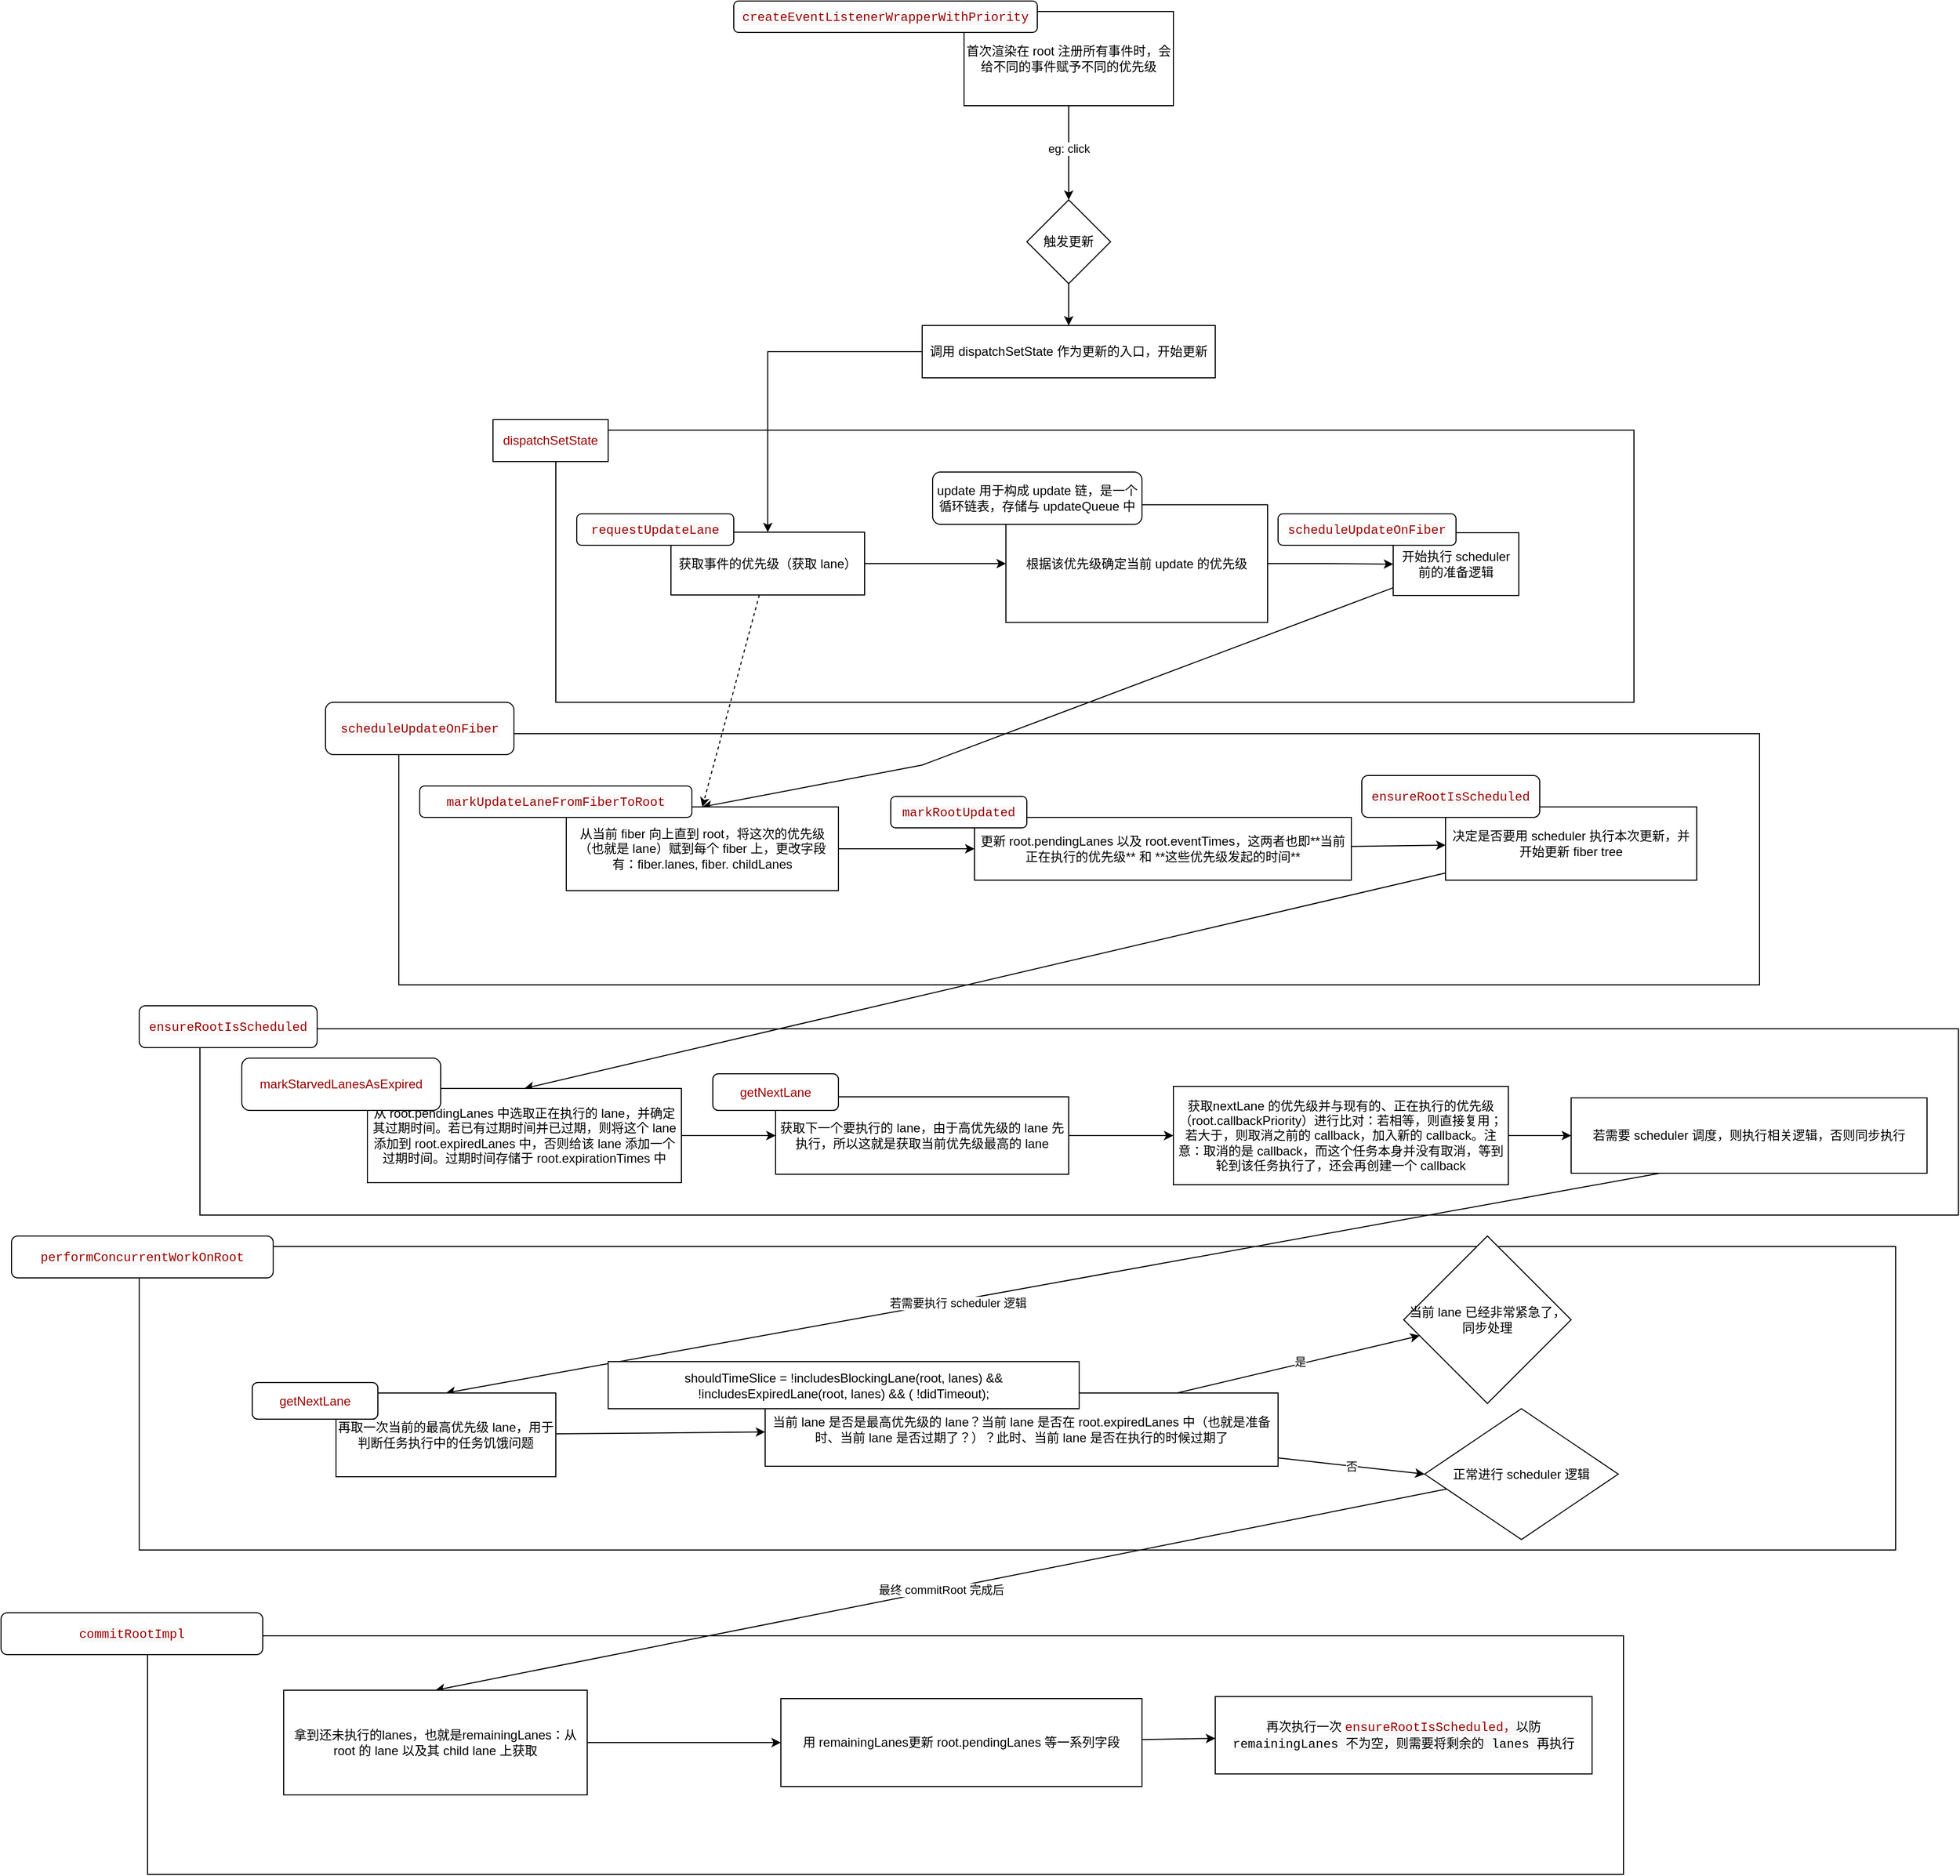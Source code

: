 <mxfile version="20.4.2" type="github">
  <diagram id="Xz5dcwEycWzlKQeUu8vr" name="第 1 页">
    <mxGraphModel dx="2253" dy="826" grid="1" gridSize="10" guides="1" tooltips="1" connect="1" arrows="1" fold="1" page="1" pageScale="1" pageWidth="827" pageHeight="1169" math="0" shadow="0">
      <root>
        <mxCell id="0" />
        <mxCell id="1" parent="0" />
        <mxCell id="jcw5m3FHX2k2lTRZ_1a_-76" value="" style="rounded=0;whiteSpace=wrap;html=1;fontColor=#000000;" parent="1" vertex="1">
          <mxGeometry x="-490" y="1602" width="1410" height="228" as="geometry" />
        </mxCell>
        <mxCell id="jcw5m3FHX2k2lTRZ_1a_-75" value="" style="rounded=0;whiteSpace=wrap;html=1;fontColor=#000000;" parent="1" vertex="1">
          <mxGeometry x="-498" y="1230" width="1678" height="290" as="geometry" />
        </mxCell>
        <mxCell id="jcw5m3FHX2k2lTRZ_1a_-72" value="" style="rounded=0;whiteSpace=wrap;html=1;fontColor=#000000;" parent="1" vertex="1">
          <mxGeometry x="-440" y="1022" width="1680" height="178" as="geometry" />
        </mxCell>
        <mxCell id="jcw5m3FHX2k2lTRZ_1a_-35" value="" style="rounded=0;whiteSpace=wrap;html=1;fontColor=#000000;" parent="1" vertex="1">
          <mxGeometry x="-250" y="740" width="1300" height="240" as="geometry" />
        </mxCell>
        <mxCell id="jcw5m3FHX2k2lTRZ_1a_-26" value="" style="rounded=0;whiteSpace=wrap;html=1;" parent="1" vertex="1">
          <mxGeometry x="-100" y="450" width="1030" height="260" as="geometry" />
        </mxCell>
        <mxCell id="jcw5m3FHX2k2lTRZ_1a_-5" style="edgeStyle=orthogonalEdgeStyle;rounded=0;orthogonalLoop=1;jettySize=auto;html=1;entryX=0.5;entryY=0;entryDx=0;entryDy=0;" parent="1" source="jcw5m3FHX2k2lTRZ_1a_-2" target="jcw5m3FHX2k2lTRZ_1a_-4" edge="1">
          <mxGeometry relative="1" as="geometry" />
        </mxCell>
        <mxCell id="jcw5m3FHX2k2lTRZ_1a_-6" value="eg: click" style="edgeLabel;html=1;align=center;verticalAlign=middle;resizable=0;points=[];" parent="jcw5m3FHX2k2lTRZ_1a_-5" vertex="1" connectable="0">
          <mxGeometry x="-0.089" relative="1" as="geometry">
            <mxPoint as="offset" />
          </mxGeometry>
        </mxCell>
        <mxCell id="jcw5m3FHX2k2lTRZ_1a_-2" value="首次渲染在 root 注册所有事件时，会给不同的事件赋予不同的优先级" style="rounded=0;whiteSpace=wrap;html=1;" parent="1" vertex="1">
          <mxGeometry x="290" y="50" width="200" height="90" as="geometry" />
        </mxCell>
        <mxCell id="jcw5m3FHX2k2lTRZ_1a_-3" value="&lt;span style=&quot;color: rgb(153, 0, 0); font-family: Menlo, Monaco, Consolas, &amp;quot;Courier New&amp;quot;, monospace; text-align: start; background-color: rgb(248, 248, 248);&quot;&gt;createEventListenerWrapperWithPriority&lt;/span&gt;" style="rounded=1;whiteSpace=wrap;html=1;" parent="1" vertex="1">
          <mxGeometry x="70" y="40" width="290" height="30" as="geometry" />
        </mxCell>
        <mxCell id="jcw5m3FHX2k2lTRZ_1a_-10" style="edgeStyle=orthogonalEdgeStyle;rounded=0;orthogonalLoop=1;jettySize=auto;html=1;entryX=0.5;entryY=0;entryDx=0;entryDy=0;" parent="1" source="jcw5m3FHX2k2lTRZ_1a_-4" target="jcw5m3FHX2k2lTRZ_1a_-9" edge="1">
          <mxGeometry relative="1" as="geometry" />
        </mxCell>
        <mxCell id="jcw5m3FHX2k2lTRZ_1a_-4" value="触发更新" style="rhombus;whiteSpace=wrap;html=1;" parent="1" vertex="1">
          <mxGeometry x="350" y="230" width="80" height="80" as="geometry" />
        </mxCell>
        <mxCell id="jcw5m3FHX2k2lTRZ_1a_-12" style="edgeStyle=orthogonalEdgeStyle;rounded=0;orthogonalLoop=1;jettySize=auto;html=1;" parent="1" source="jcw5m3FHX2k2lTRZ_1a_-9" target="jcw5m3FHX2k2lTRZ_1a_-11" edge="1">
          <mxGeometry relative="1" as="geometry" />
        </mxCell>
        <mxCell id="jcw5m3FHX2k2lTRZ_1a_-9" value="调用 dispatchSetState 作为更新的入口，开始更新" style="rounded=0;whiteSpace=wrap;html=1;" parent="1" vertex="1">
          <mxGeometry x="250" y="350" width="280" height="50" as="geometry" />
        </mxCell>
        <mxCell id="jcw5m3FHX2k2lTRZ_1a_-15" style="edgeStyle=orthogonalEdgeStyle;rounded=0;orthogonalLoop=1;jettySize=auto;html=1;" parent="1" source="jcw5m3FHX2k2lTRZ_1a_-11" target="jcw5m3FHX2k2lTRZ_1a_-16" edge="1">
          <mxGeometry relative="1" as="geometry">
            <mxPoint x="370" y="480" as="targetPoint" />
          </mxGeometry>
        </mxCell>
        <mxCell id="jcw5m3FHX2k2lTRZ_1a_-25" style="edgeStyle=none;rounded=0;orthogonalLoop=1;jettySize=auto;html=1;entryX=0.5;entryY=0;entryDx=0;entryDy=0;dashed=1;" parent="1" source="jcw5m3FHX2k2lTRZ_1a_-11" target="jcw5m3FHX2k2lTRZ_1a_-23" edge="1">
          <mxGeometry relative="1" as="geometry" />
        </mxCell>
        <mxCell id="jcw5m3FHX2k2lTRZ_1a_-11" value="获取事件的优先级（获取 lane）" style="rounded=0;whiteSpace=wrap;html=1;" parent="1" vertex="1">
          <mxGeometry x="10" y="547.5" width="185" height="60" as="geometry" />
        </mxCell>
        <mxCell id="jcw5m3FHX2k2lTRZ_1a_-13" value="&lt;span style=&quot;color: rgb(153, 0, 0); font-family: Menlo, Monaco, Consolas, &amp;quot;Courier New&amp;quot;, monospace; text-align: start; background-color: rgb(248, 248, 248);&quot;&gt;requestUpdateLane&lt;/span&gt;" style="rounded=1;whiteSpace=wrap;html=1;" parent="1" vertex="1">
          <mxGeometry x="-80" y="530" width="150" height="30" as="geometry" />
        </mxCell>
        <mxCell id="jcw5m3FHX2k2lTRZ_1a_-21" style="edgeStyle=orthogonalEdgeStyle;rounded=0;orthogonalLoop=1;jettySize=auto;html=1;entryX=0;entryY=0.5;entryDx=0;entryDy=0;" parent="1" source="jcw5m3FHX2k2lTRZ_1a_-16" target="jcw5m3FHX2k2lTRZ_1a_-19" edge="1">
          <mxGeometry relative="1" as="geometry" />
        </mxCell>
        <mxCell id="jcw5m3FHX2k2lTRZ_1a_-16" value="根据该优先级确定当前 update 的优先级" style="rounded=0;whiteSpace=wrap;html=1;" parent="1" vertex="1">
          <mxGeometry x="330" y="521.25" width="250" height="112.5" as="geometry" />
        </mxCell>
        <mxCell id="jcw5m3FHX2k2lTRZ_1a_-18" value="update 用于构成 update 链，是一个循环链表，存储与 updateQueue 中" style="rounded=1;whiteSpace=wrap;html=1;" parent="1" vertex="1">
          <mxGeometry x="260" y="490" width="200" height="50" as="geometry" />
        </mxCell>
        <mxCell id="jcw5m3FHX2k2lTRZ_1a_-22" style="rounded=0;orthogonalLoop=1;jettySize=auto;html=1;entryX=0.5;entryY=0;entryDx=0;entryDy=0;" parent="1" source="jcw5m3FHX2k2lTRZ_1a_-19" target="jcw5m3FHX2k2lTRZ_1a_-23" edge="1">
          <mxGeometry relative="1" as="geometry">
            <mxPoint x="100" y="810" as="targetPoint" />
            <Array as="points">
              <mxPoint x="250" y="770" />
            </Array>
          </mxGeometry>
        </mxCell>
        <mxCell id="jcw5m3FHX2k2lTRZ_1a_-19" value="开始执行 scheduler 前的准备逻辑" style="rounded=0;whiteSpace=wrap;html=1;" parent="1" vertex="1">
          <mxGeometry x="700" y="548" width="120" height="60" as="geometry" />
        </mxCell>
        <mxCell id="jcw5m3FHX2k2lTRZ_1a_-20" value="&lt;span style=&quot;color: rgb(153, 0, 0); font-family: Menlo, Monaco, Consolas, &amp;quot;Courier New&amp;quot;, monospace; text-align: start; background-color: rgb(248, 248, 248);&quot;&gt;scheduleUpdateOnFiber&lt;/span&gt;" style="rounded=1;whiteSpace=wrap;html=1;" parent="1" vertex="1">
          <mxGeometry x="590" y="530" width="170" height="30" as="geometry" />
        </mxCell>
        <mxCell id="jcw5m3FHX2k2lTRZ_1a_-29" style="edgeStyle=none;rounded=0;orthogonalLoop=1;jettySize=auto;html=1;entryX=0;entryY=0.5;entryDx=0;entryDy=0;fontColor=#990000;" parent="1" source="jcw5m3FHX2k2lTRZ_1a_-23" target="jcw5m3FHX2k2lTRZ_1a_-28" edge="1">
          <mxGeometry relative="1" as="geometry" />
        </mxCell>
        <mxCell id="jcw5m3FHX2k2lTRZ_1a_-23" value="从当前 fiber 向上直到 root，将这次的优先级（也就是 lane）赋到每个 fiber 上，更改字段有：fiber.lanes, fiber. childLanes" style="rounded=0;whiteSpace=wrap;html=1;" parent="1" vertex="1">
          <mxGeometry x="-90" y="810" width="260" height="80" as="geometry" />
        </mxCell>
        <mxCell id="jcw5m3FHX2k2lTRZ_1a_-24" value="&lt;span style=&quot;color: rgb(153, 0, 0); font-family: Menlo, Monaco, Consolas, &amp;quot;Courier New&amp;quot;, monospace; text-align: start; background-color: rgb(248, 248, 248);&quot;&gt;markUpdateLaneFromFiberToRoot&lt;/span&gt;" style="rounded=1;whiteSpace=wrap;html=1;" parent="1" vertex="1">
          <mxGeometry x="-230" y="790" width="260" height="30" as="geometry" />
        </mxCell>
        <mxCell id="jcw5m3FHX2k2lTRZ_1a_-27" value="&lt;font color=&quot;#990000&quot;&gt;dispatchSetState&lt;/font&gt;" style="rounded=0;whiteSpace=wrap;html=1;" parent="1" vertex="1">
          <mxGeometry x="-160" y="440" width="110" height="40" as="geometry" />
        </mxCell>
        <mxCell id="jcw5m3FHX2k2lTRZ_1a_-32" style="edgeStyle=none;rounded=0;orthogonalLoop=1;jettySize=auto;html=1;fontColor=#000000;" parent="1" source="jcw5m3FHX2k2lTRZ_1a_-28" target="jcw5m3FHX2k2lTRZ_1a_-33" edge="1">
          <mxGeometry relative="1" as="geometry">
            <mxPoint x="740" y="850" as="targetPoint" />
          </mxGeometry>
        </mxCell>
        <mxCell id="jcw5m3FHX2k2lTRZ_1a_-28" value="&lt;font color=&quot;#000000&quot;&gt;更新 root.pendingLanes 以及 root.eventTimes，这两者也即**当前正在执行的优先级** 和 **这些优先级发起的时间**&lt;/font&gt;" style="rounded=0;whiteSpace=wrap;html=1;fontColor=#990000;" parent="1" vertex="1">
          <mxGeometry x="300" y="820" width="360" height="60" as="geometry" />
        </mxCell>
        <mxCell id="jcw5m3FHX2k2lTRZ_1a_-31" value="&lt;span style=&quot;color: rgb(153, 0, 0); font-family: Menlo, Monaco, Consolas, &amp;quot;Courier New&amp;quot;, monospace; text-align: start; background-color: rgb(248, 248, 248);&quot;&gt;markRootUpdated&lt;/span&gt;" style="rounded=1;whiteSpace=wrap;html=1;fontColor=#000000;" parent="1" vertex="1">
          <mxGeometry x="220" y="800" width="130" height="30" as="geometry" />
        </mxCell>
        <mxCell id="jcw5m3FHX2k2lTRZ_1a_-39" style="edgeStyle=none;rounded=0;orthogonalLoop=1;jettySize=auto;html=1;entryX=0.5;entryY=0;entryDx=0;entryDy=0;fontColor=#990000;" parent="1" source="jcw5m3FHX2k2lTRZ_1a_-33" target="jcw5m3FHX2k2lTRZ_1a_-37" edge="1">
          <mxGeometry relative="1" as="geometry" />
        </mxCell>
        <mxCell id="jcw5m3FHX2k2lTRZ_1a_-33" value="决定是否要用 scheduler 执行本次更新，并开始更新 fiber tree" style="rounded=0;whiteSpace=wrap;html=1;fontColor=#000000;" parent="1" vertex="1">
          <mxGeometry x="750" y="810" width="240" height="70" as="geometry" />
        </mxCell>
        <mxCell id="jcw5m3FHX2k2lTRZ_1a_-34" value="&lt;span style=&quot;color: rgb(153, 0, 0); font-family: Menlo, Monaco, Consolas, &amp;quot;Courier New&amp;quot;, monospace; text-align: start; background-color: rgb(248, 248, 248);&quot;&gt;ensureRootIsScheduled&lt;/span&gt;" style="rounded=1;whiteSpace=wrap;html=1;fontColor=#000000;" parent="1" vertex="1">
          <mxGeometry x="670" y="780" width="170" height="40" as="geometry" />
        </mxCell>
        <mxCell id="jcw5m3FHX2k2lTRZ_1a_-36" value="&lt;span style=&quot;color: rgb(153, 0, 0); font-family: Menlo, Monaco, Consolas, &amp;quot;Courier New&amp;quot;, monospace; text-align: start; background-color: rgb(248, 248, 248);&quot;&gt;scheduleUpdateOnFiber&lt;/span&gt;" style="rounded=1;whiteSpace=wrap;html=1;fontColor=#000000;" parent="1" vertex="1">
          <mxGeometry x="-320" y="710" width="180" height="50" as="geometry" />
        </mxCell>
        <mxCell id="jcw5m3FHX2k2lTRZ_1a_-40" style="edgeStyle=none;rounded=0;orthogonalLoop=1;jettySize=auto;html=1;fontColor=#990000;" parent="1" source="jcw5m3FHX2k2lTRZ_1a_-37" target="jcw5m3FHX2k2lTRZ_1a_-41" edge="1">
          <mxGeometry relative="1" as="geometry">
            <mxPoint x="100" y="1124" as="targetPoint" />
          </mxGeometry>
        </mxCell>
        <mxCell id="jcw5m3FHX2k2lTRZ_1a_-37" value="从 root.pendingLanes 中选取正在执行的 lane，并确定其过期时间。若已有过期时间并已过期，则将这个 lane 添加到 root.expiredLanes 中，否则给该 lane 添加一个过期时间。过期时间存储于&amp;nbsp;root.expirationTimes 中" style="rounded=0;whiteSpace=wrap;html=1;fontColor=#000000;" parent="1" vertex="1">
          <mxGeometry x="-280" y="1079" width="300" height="90" as="geometry" />
        </mxCell>
        <mxCell id="jcw5m3FHX2k2lTRZ_1a_-38" value="&lt;font color=&quot;#990000&quot;&gt;markStarvedLanesAsExpired&lt;/font&gt;" style="rounded=1;whiteSpace=wrap;html=1;fontColor=#000000;" parent="1" vertex="1">
          <mxGeometry x="-400" y="1050" width="190" height="50" as="geometry" />
        </mxCell>
        <mxCell id="jcw5m3FHX2k2lTRZ_1a_-43" style="edgeStyle=none;rounded=0;orthogonalLoop=1;jettySize=auto;html=1;fontColor=#990000;" parent="1" source="jcw5m3FHX2k2lTRZ_1a_-41" target="jcw5m3FHX2k2lTRZ_1a_-44" edge="1">
          <mxGeometry relative="1" as="geometry">
            <mxPoint x="550" y="1124" as="targetPoint" />
          </mxGeometry>
        </mxCell>
        <mxCell id="jcw5m3FHX2k2lTRZ_1a_-41" value="&lt;font color=&quot;#000000&quot;&gt;获取下一个要执行的 lane，由于高优先级的 lane 先执行，所以这就是获取当前优先级最高的 lane&lt;/font&gt;" style="rounded=0;whiteSpace=wrap;html=1;fontColor=#990000;" parent="1" vertex="1">
          <mxGeometry x="110" y="1087" width="280" height="74" as="geometry" />
        </mxCell>
        <mxCell id="jcw5m3FHX2k2lTRZ_1a_-42" value="&lt;font color=&quot;#990000&quot;&gt;getNextLane&lt;/font&gt;" style="rounded=1;whiteSpace=wrap;html=1;fontColor=#000000;" parent="1" vertex="1">
          <mxGeometry x="50" y="1065" width="120" height="35" as="geometry" />
        </mxCell>
        <mxCell id="jcw5m3FHX2k2lTRZ_1a_-46" style="edgeStyle=none;rounded=0;orthogonalLoop=1;jettySize=auto;html=1;fontColor=#000000;" parent="1" source="jcw5m3FHX2k2lTRZ_1a_-44" target="jcw5m3FHX2k2lTRZ_1a_-47" edge="1">
          <mxGeometry relative="1" as="geometry">
            <mxPoint x="900" y="1122" as="targetPoint" />
          </mxGeometry>
        </mxCell>
        <mxCell id="jcw5m3FHX2k2lTRZ_1a_-44" value="&lt;font color=&quot;#000000&quot;&gt;获取nextLane 的优先级并与现有的、正在执行的优先级（root.callbackPriority）进行比对：若相等，则直接复用；若大于，则取消之前的 callback，加入新的 callback。注意：取消的是 callback，而这个任务本身并没有取消，等到轮到该任务执行了，还会再创建一个 callback&lt;/font&gt;" style="rounded=0;whiteSpace=wrap;html=1;fontColor=#990000;" parent="1" vertex="1">
          <mxGeometry x="490" y="1077" width="320" height="94" as="geometry" />
        </mxCell>
        <mxCell id="jcw5m3FHX2k2lTRZ_1a_-49" style="edgeStyle=none;rounded=0;orthogonalLoop=1;jettySize=auto;html=1;fontColor=#000000;entryX=0.5;entryY=0;entryDx=0;entryDy=0;exitX=0.25;exitY=1;exitDx=0;exitDy=0;" parent="1" source="jcw5m3FHX2k2lTRZ_1a_-47" target="jcw5m3FHX2k2lTRZ_1a_-50" edge="1">
          <mxGeometry relative="1" as="geometry">
            <mxPoint x="-120" y="1320" as="targetPoint" />
          </mxGeometry>
        </mxCell>
        <mxCell id="jcw5m3FHX2k2lTRZ_1a_-51" value="若需要执行 scheduler 逻辑" style="edgeLabel;html=1;align=center;verticalAlign=middle;resizable=0;points=[];fontColor=#000000;" parent="jcw5m3FHX2k2lTRZ_1a_-49" vertex="1" connectable="0">
          <mxGeometry x="0.16" y="2" relative="1" as="geometry">
            <mxPoint x="1" as="offset" />
          </mxGeometry>
        </mxCell>
        <mxCell id="jcw5m3FHX2k2lTRZ_1a_-47" value="若需要 scheduler 调度，则执行相关逻辑，否则同步执行" style="rounded=0;whiteSpace=wrap;html=1;fontColor=#000000;" parent="1" vertex="1">
          <mxGeometry x="870" y="1088" width="340" height="72" as="geometry" />
        </mxCell>
        <mxCell id="jcw5m3FHX2k2lTRZ_1a_-55" style="edgeStyle=none;rounded=0;orthogonalLoop=1;jettySize=auto;html=1;fontColor=#000000;" parent="1" source="jcw5m3FHX2k2lTRZ_1a_-50" target="jcw5m3FHX2k2lTRZ_1a_-56" edge="1">
          <mxGeometry relative="1" as="geometry">
            <mxPoint x="40" y="1410" as="targetPoint" />
          </mxGeometry>
        </mxCell>
        <mxCell id="jcw5m3FHX2k2lTRZ_1a_-50" value="再取一次当前的最高优先级 lane，用于判断任务执行中的任务饥饿问题" style="rounded=0;whiteSpace=wrap;html=1;fontColor=#000000;" parent="1" vertex="1">
          <mxGeometry x="-310" y="1370" width="210" height="80" as="geometry" />
        </mxCell>
        <mxCell id="jcw5m3FHX2k2lTRZ_1a_-52" value="&lt;span style=&quot;color: rgb(153, 0, 0); font-family: Menlo, Monaco, Consolas, &amp;quot;Courier New&amp;quot;, monospace; text-align: start; background-color: rgb(248, 248, 248);&quot;&gt;performConcurrentWorkOnRoot&lt;/span&gt;" style="rounded=1;whiteSpace=wrap;html=1;fontColor=#000000;" parent="1" vertex="1">
          <mxGeometry x="-620" y="1220" width="250" height="40" as="geometry" />
        </mxCell>
        <mxCell id="jcw5m3FHX2k2lTRZ_1a_-54" value="&lt;font color=&quot;#990000&quot;&gt;getNextLane&lt;/font&gt;" style="rounded=1;whiteSpace=wrap;html=1;fontColor=#000000;" parent="1" vertex="1">
          <mxGeometry x="-390" y="1360" width="120" height="35" as="geometry" />
        </mxCell>
        <mxCell id="jcw5m3FHX2k2lTRZ_1a_-58" value="否" style="edgeStyle=none;rounded=0;orthogonalLoop=1;jettySize=auto;html=1;fontColor=#000000;entryX=0;entryY=0.5;entryDx=0;entryDy=0;" parent="1" source="jcw5m3FHX2k2lTRZ_1a_-56" target="jcw5m3FHX2k2lTRZ_1a_-59" edge="1">
          <mxGeometry relative="1" as="geometry">
            <mxPoint x="690" y="1405" as="targetPoint" />
          </mxGeometry>
        </mxCell>
        <mxCell id="jcw5m3FHX2k2lTRZ_1a_-62" style="edgeStyle=none;rounded=0;orthogonalLoop=1;jettySize=auto;html=1;fontColor=#000000;" parent="1" source="jcw5m3FHX2k2lTRZ_1a_-56" target="jcw5m3FHX2k2lTRZ_1a_-63" edge="1">
          <mxGeometry relative="1" as="geometry">
            <mxPoint x="680" y="1310" as="targetPoint" />
          </mxGeometry>
        </mxCell>
        <mxCell id="jcw5m3FHX2k2lTRZ_1a_-64" value="是" style="edgeLabel;html=1;align=center;verticalAlign=middle;resizable=0;points=[];fontColor=#000000;" parent="jcw5m3FHX2k2lTRZ_1a_-62" vertex="1" connectable="0">
          <mxGeometry x="0.021" y="2" relative="1" as="geometry">
            <mxPoint as="offset" />
          </mxGeometry>
        </mxCell>
        <mxCell id="jcw5m3FHX2k2lTRZ_1a_-56" value="当前 lane 是否是最高优先级的 lane？当前 lane 是否在 root.expiredLanes 中（也就是准备时、当前 lane 是否过期了？）？此时、当前 lane 是否在执行的时候过期了" style="rounded=0;whiteSpace=wrap;html=1;fontColor=#000000;" parent="1" vertex="1">
          <mxGeometry x="100" y="1370" width="490" height="70" as="geometry" />
        </mxCell>
        <mxCell id="jcw5m3FHX2k2lTRZ_1a_-57" value="shouldTimeSlice = !includesBlockingLane(root, lanes) &amp;amp;&amp;amp; !includesExpiredLane(root, lanes) &amp;amp;&amp;amp; ( !didTimeout);" style="rounded=0;whiteSpace=wrap;html=1;fontColor=#000000;" parent="1" vertex="1">
          <mxGeometry x="-50" y="1340" width="450" height="45" as="geometry" />
        </mxCell>
        <mxCell id="jcw5m3FHX2k2lTRZ_1a_-65" value="最终 commitRoot 完成后" style="edgeStyle=none;rounded=0;orthogonalLoop=1;jettySize=auto;html=1;fontColor=#000000;entryX=0.5;entryY=0;entryDx=0;entryDy=0;" parent="1" source="jcw5m3FHX2k2lTRZ_1a_-59" target="jcw5m3FHX2k2lTRZ_1a_-66" edge="1">
          <mxGeometry relative="1" as="geometry">
            <mxPoint x="-20" y="1670" as="targetPoint" />
          </mxGeometry>
        </mxCell>
        <mxCell id="jcw5m3FHX2k2lTRZ_1a_-59" value="正常进行 scheduler 逻辑" style="rhombus;whiteSpace=wrap;html=1;fontColor=#000000;" parent="1" vertex="1">
          <mxGeometry x="730" y="1385" width="185" height="125" as="geometry" />
        </mxCell>
        <mxCell id="jcw5m3FHX2k2lTRZ_1a_-63" value="当前 lane 已经非常紧急了，同步处理" style="rhombus;whiteSpace=wrap;html=1;fontColor=#000000;" parent="1" vertex="1">
          <mxGeometry x="710" y="1220" width="160" height="160" as="geometry" />
        </mxCell>
        <mxCell id="jcw5m3FHX2k2lTRZ_1a_-67" style="edgeStyle=none;rounded=0;orthogonalLoop=1;jettySize=auto;html=1;fontColor=#000000;" parent="1" source="jcw5m3FHX2k2lTRZ_1a_-66" target="jcw5m3FHX2k2lTRZ_1a_-68" edge="1">
          <mxGeometry relative="1" as="geometry">
            <mxPoint x="50" y="1704" as="targetPoint" />
          </mxGeometry>
        </mxCell>
        <mxCell id="jcw5m3FHX2k2lTRZ_1a_-66" value="拿到还未执行的lanes，也就是remainingLanes：从root 的 lane 以及其 child lane 上获取" style="rounded=0;whiteSpace=wrap;html=1;fontColor=#000000;" parent="1" vertex="1">
          <mxGeometry x="-360" y="1654" width="290" height="100" as="geometry" />
        </mxCell>
        <mxCell id="jcw5m3FHX2k2lTRZ_1a_-69" style="edgeStyle=none;rounded=0;orthogonalLoop=1;jettySize=auto;html=1;fontColor=#000000;" parent="1" source="jcw5m3FHX2k2lTRZ_1a_-68" target="jcw5m3FHX2k2lTRZ_1a_-70" edge="1">
          <mxGeometry relative="1" as="geometry">
            <mxPoint x="590" y="1704" as="targetPoint" />
          </mxGeometry>
        </mxCell>
        <mxCell id="jcw5m3FHX2k2lTRZ_1a_-68" value="用 remainingLanes更新 root.pendingLanes 等一系列字段" style="rounded=0;whiteSpace=wrap;html=1;fontColor=#000000;" parent="1" vertex="1">
          <mxGeometry x="115" y="1662" width="345" height="84" as="geometry" />
        </mxCell>
        <mxCell id="jcw5m3FHX2k2lTRZ_1a_-70" value="再次执行一次&amp;nbsp;&lt;span style=&quot;color: rgb(153, 0, 0); font-family: Menlo, Monaco, Consolas, &amp;quot;Courier New&amp;quot;, monospace; text-align: start; background-color: rgb(248, 248, 248);&quot;&gt;ensureRootIsScheduled，&lt;/span&gt;&lt;span style=&quot;font-family: Menlo, Monaco, Consolas, &amp;quot;Courier New&amp;quot;, monospace; text-align: start; background-color: rgb(248, 248, 248);&quot;&gt;以防 remainingLanes 不为空，则需要将剩余的 lanes 再执行&lt;/span&gt;" style="rounded=0;whiteSpace=wrap;html=1;fontColor=#000000;" parent="1" vertex="1">
          <mxGeometry x="530" y="1660" width="360" height="74" as="geometry" />
        </mxCell>
        <mxCell id="jcw5m3FHX2k2lTRZ_1a_-73" value="&lt;span style=&quot;color: rgb(153, 0, 0); font-family: Menlo, Monaco, Consolas, &amp;quot;Courier New&amp;quot;, monospace; text-align: start; background-color: rgb(248, 248, 248);&quot;&gt;ensureRootIsScheduled&lt;/span&gt;" style="rounded=1;whiteSpace=wrap;html=1;fontColor=#000000;" parent="1" vertex="1">
          <mxGeometry x="-498" y="1000" width="170" height="40" as="geometry" />
        </mxCell>
        <mxCell id="jcw5m3FHX2k2lTRZ_1a_-77" value="&lt;span style=&quot;color: rgb(153, 0, 0); font-family: Menlo, Monaco, Consolas, &amp;quot;Courier New&amp;quot;, monospace; text-align: start; background-color: rgb(248, 248, 248);&quot;&gt;commitRootImpl&lt;/span&gt;" style="rounded=1;whiteSpace=wrap;html=1;fontColor=#000000;" parent="1" vertex="1">
          <mxGeometry x="-630" y="1580" width="250" height="40" as="geometry" />
        </mxCell>
      </root>
    </mxGraphModel>
  </diagram>
</mxfile>
